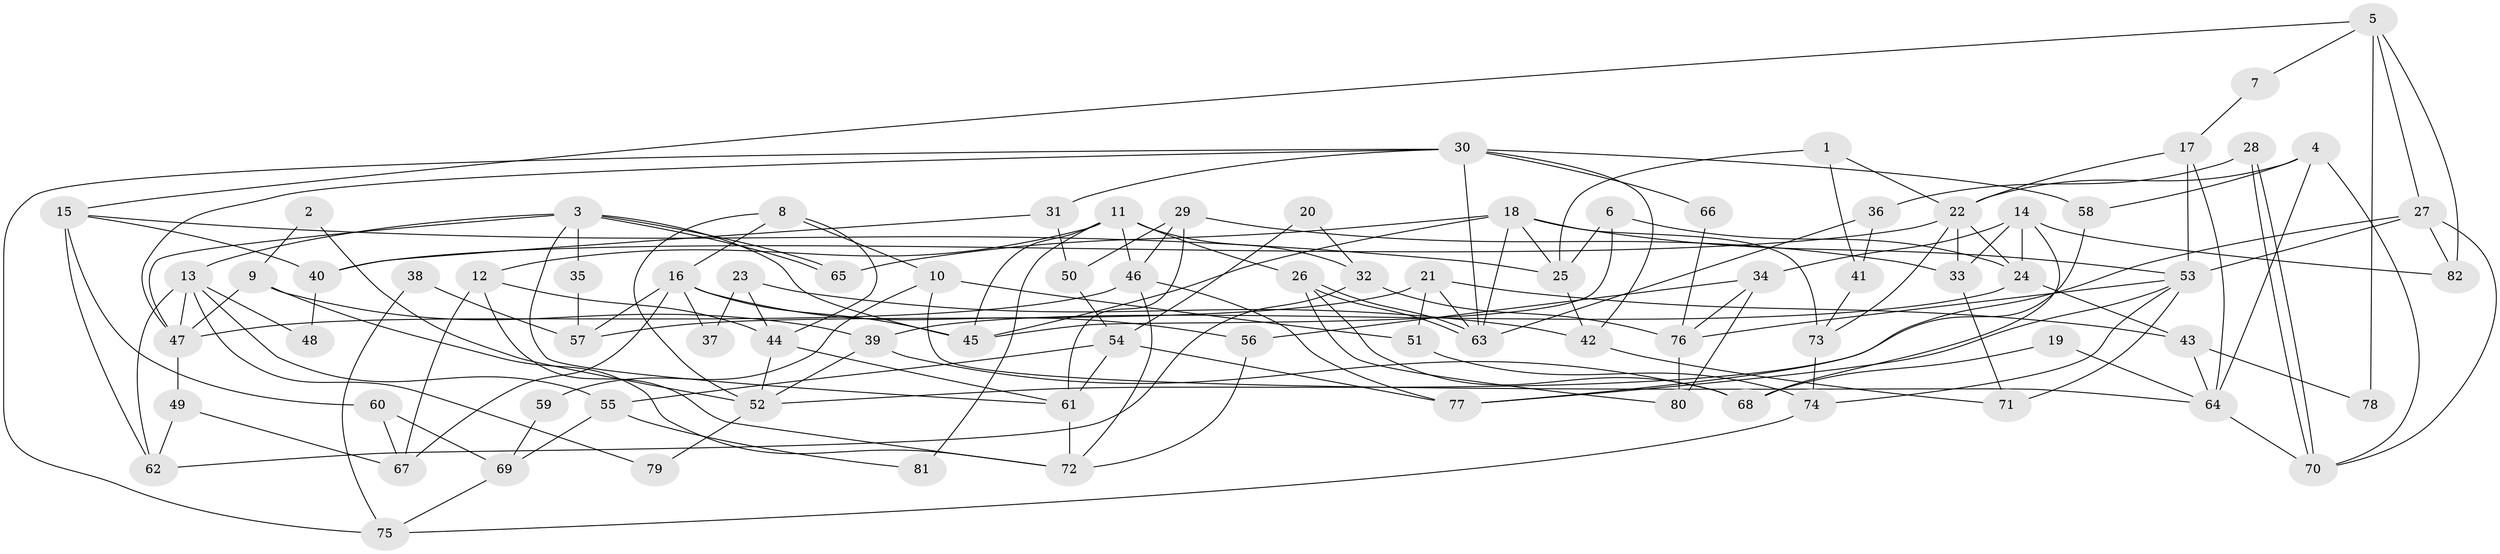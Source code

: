 // coarse degree distribution, {3: 0.11320754716981132, 2: 0.18867924528301888, 10: 0.03773584905660377, 5: 0.18867924528301888, 8: 0.09433962264150944, 6: 0.1509433962264151, 4: 0.1509433962264151, 11: 0.018867924528301886, 9: 0.03773584905660377, 7: 0.018867924528301886}
// Generated by graph-tools (version 1.1) at 2025/24/03/03/25 07:24:00]
// undirected, 82 vertices, 164 edges
graph export_dot {
graph [start="1"]
  node [color=gray90,style=filled];
  1;
  2;
  3;
  4;
  5;
  6;
  7;
  8;
  9;
  10;
  11;
  12;
  13;
  14;
  15;
  16;
  17;
  18;
  19;
  20;
  21;
  22;
  23;
  24;
  25;
  26;
  27;
  28;
  29;
  30;
  31;
  32;
  33;
  34;
  35;
  36;
  37;
  38;
  39;
  40;
  41;
  42;
  43;
  44;
  45;
  46;
  47;
  48;
  49;
  50;
  51;
  52;
  53;
  54;
  55;
  56;
  57;
  58;
  59;
  60;
  61;
  62;
  63;
  64;
  65;
  66;
  67;
  68;
  69;
  70;
  71;
  72;
  73;
  74;
  75;
  76;
  77;
  78;
  79;
  80;
  81;
  82;
  1 -- 25;
  1 -- 22;
  1 -- 41;
  2 -- 52;
  2 -- 9;
  3 -- 45;
  3 -- 65;
  3 -- 65;
  3 -- 13;
  3 -- 35;
  3 -- 47;
  3 -- 61;
  4 -- 58;
  4 -- 70;
  4 -- 22;
  4 -- 64;
  5 -- 15;
  5 -- 27;
  5 -- 7;
  5 -- 78;
  5 -- 82;
  6 -- 24;
  6 -- 45;
  6 -- 25;
  7 -- 17;
  8 -- 52;
  8 -- 10;
  8 -- 16;
  8 -- 44;
  9 -- 47;
  9 -- 39;
  9 -- 72;
  10 -- 51;
  10 -- 64;
  10 -- 59;
  11 -- 46;
  11 -- 32;
  11 -- 12;
  11 -- 26;
  11 -- 45;
  11 -- 81;
  12 -- 44;
  12 -- 67;
  12 -- 72;
  13 -- 47;
  13 -- 48;
  13 -- 55;
  13 -- 62;
  13 -- 79;
  14 -- 68;
  14 -- 82;
  14 -- 24;
  14 -- 33;
  14 -- 34;
  15 -- 60;
  15 -- 62;
  15 -- 25;
  15 -- 40;
  16 -- 45;
  16 -- 37;
  16 -- 56;
  16 -- 57;
  16 -- 67;
  17 -- 22;
  17 -- 53;
  17 -- 64;
  18 -- 25;
  18 -- 53;
  18 -- 45;
  18 -- 63;
  18 -- 65;
  18 -- 73;
  19 -- 68;
  19 -- 64;
  20 -- 32;
  20 -- 54;
  21 -- 43;
  21 -- 63;
  21 -- 51;
  21 -- 57;
  22 -- 33;
  22 -- 24;
  22 -- 40;
  22 -- 73;
  23 -- 44;
  23 -- 42;
  23 -- 37;
  24 -- 39;
  24 -- 43;
  25 -- 42;
  26 -- 63;
  26 -- 63;
  26 -- 68;
  26 -- 80;
  27 -- 70;
  27 -- 53;
  27 -- 52;
  27 -- 82;
  28 -- 70;
  28 -- 70;
  28 -- 36;
  29 -- 46;
  29 -- 61;
  29 -- 33;
  29 -- 50;
  30 -- 63;
  30 -- 31;
  30 -- 42;
  30 -- 47;
  30 -- 58;
  30 -- 66;
  30 -- 75;
  31 -- 50;
  31 -- 40;
  32 -- 62;
  32 -- 76;
  33 -- 71;
  34 -- 56;
  34 -- 76;
  34 -- 80;
  35 -- 57;
  36 -- 41;
  36 -- 63;
  38 -- 57;
  38 -- 75;
  39 -- 52;
  39 -- 68;
  40 -- 48;
  41 -- 73;
  42 -- 71;
  43 -- 64;
  43 -- 78;
  44 -- 61;
  44 -- 52;
  46 -- 47;
  46 -- 72;
  46 -- 77;
  47 -- 49;
  49 -- 67;
  49 -- 62;
  50 -- 54;
  51 -- 74;
  52 -- 79;
  53 -- 76;
  53 -- 71;
  53 -- 74;
  53 -- 77;
  54 -- 61;
  54 -- 77;
  54 -- 55;
  55 -- 69;
  55 -- 81;
  56 -- 72;
  58 -- 77;
  59 -- 69;
  60 -- 67;
  60 -- 69;
  61 -- 72;
  64 -- 70;
  66 -- 76;
  69 -- 75;
  73 -- 74;
  74 -- 75;
  76 -- 80;
}

